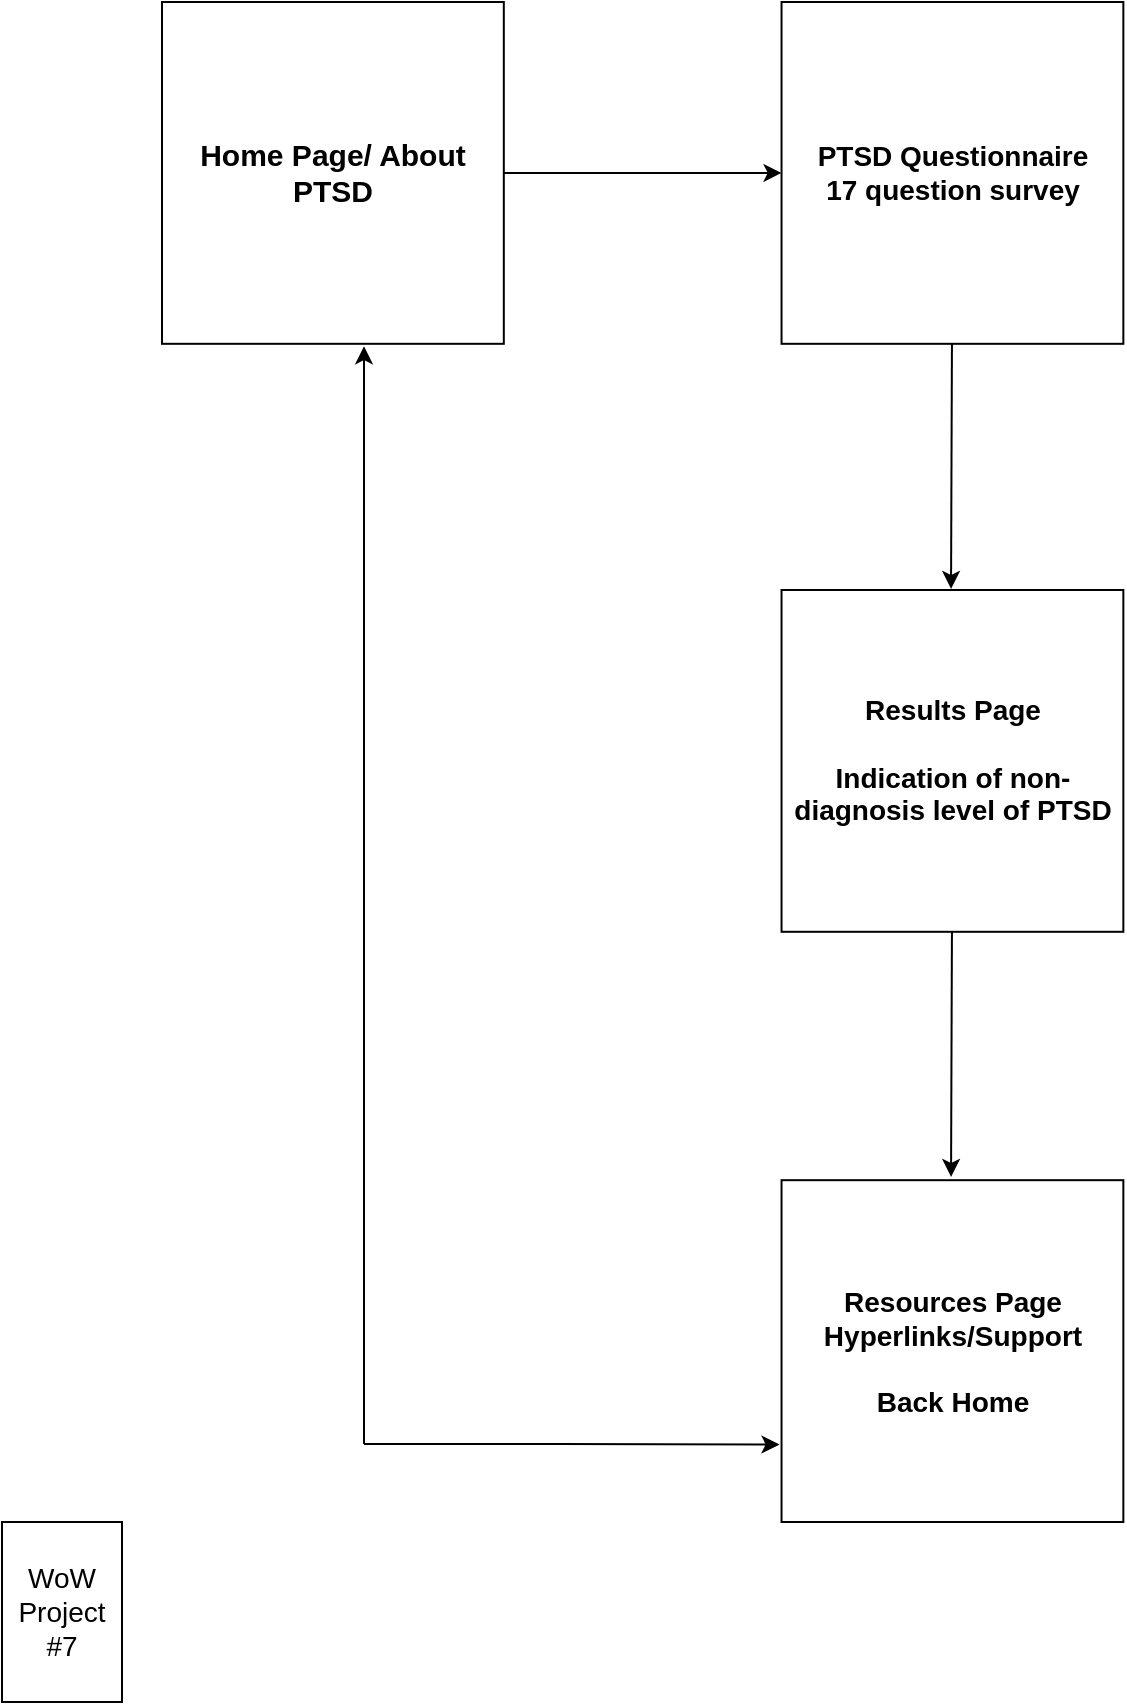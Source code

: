 <mxfile version="15.7.3" type="github"><diagram id="ASu-VWkA4k6OT2YUPPeX" name="Page-1"><mxGraphModel dx="1433" dy="880" grid="0" gridSize="10" guides="1" tooltips="1" connect="1" arrows="1" fold="1" page="1" pageScale="1" pageWidth="850" pageHeight="1100" background="none" math="0" shadow="0"><root><mxCell id="0"/><mxCell id="1" parent="0"/><mxCell id="Ad7pjUGwWxSC5xQmbgke-25" value="&lt;div align=&quot;center&quot;&gt;WoW&lt;/div&gt;&lt;div align=&quot;center&quot;&gt;Project #7&lt;br&gt;&lt;/div&gt;" style="rounded=0;whiteSpace=wrap;html=1;labelBorderColor=none;fontSize=14;verticalAlign=middle;rotation=0;" vertex="1" parent="1"><mxGeometry x="90" y="830" width="60" height="90" as="geometry"/></mxCell><mxCell id="Ad7pjUGwWxSC5xQmbgke-1" value="&lt;font style=&quot;font-size: 15px&quot;&gt;&lt;b&gt;Home Page/ About PTSD&lt;br&gt;&lt;/b&gt;&lt;/font&gt;" style="whiteSpace=wrap;html=1;aspect=fixed;" vertex="1" parent="1"><mxGeometry x="170" y="70" width="170.907" height="170.907" as="geometry"/></mxCell><mxCell id="Ad7pjUGwWxSC5xQmbgke-2" value="&lt;div style=&quot;font-size: 14px&quot;&gt;&lt;font style=&quot;font-size: 14px&quot;&gt;&lt;b&gt;&lt;font style=&quot;font-size: 14px&quot;&gt;PTSD Questionnaire&lt;br&gt;&lt;/font&gt;&lt;/b&gt;&lt;/font&gt;&lt;/div&gt;&lt;div style=&quot;font-size: 14px&quot;&gt;&lt;font style=&quot;font-size: 14px&quot;&gt;&lt;b&gt;17 question survey&lt;br&gt;&lt;/b&gt;&lt;/font&gt;&lt;/div&gt;" style="whiteSpace=wrap;html=1;aspect=fixed;" vertex="1" parent="1"><mxGeometry x="479.772" y="70" width="170.907" height="170.907" as="geometry"/></mxCell><mxCell id="Ad7pjUGwWxSC5xQmbgke-5" value="" style="endArrow=classic;html=1;rounded=0;entryX=0;entryY=0.5;entryDx=0;entryDy=0;" edge="1" parent="1" target="Ad7pjUGwWxSC5xQmbgke-2"><mxGeometry x="170" y="70" width="50" height="50" as="geometry"><mxPoint x="340.908" y="155.455" as="sourcePoint"/><mxPoint x="447.726" y="48.636" as="targetPoint"/></mxGeometry></mxCell><mxCell id="Ad7pjUGwWxSC5xQmbgke-9" value="" style="endArrow=classic;html=1;rounded=0;" edge="1" parent="1"><mxGeometry x="179.97" y="-21.09" width="50" height="50" as="geometry"><mxPoint x="564.97" y="240.91" as="sourcePoint"/><mxPoint x="564.514" y="363.455" as="targetPoint"/></mxGeometry></mxCell><mxCell id="Ad7pjUGwWxSC5xQmbgke-11" value="&lt;div style=&quot;font-size: 14px&quot;&gt;&lt;b&gt;&lt;font style=&quot;font-size: 14px&quot;&gt;&lt;font style=&quot;font-size: 14px&quot;&gt;Results Page&lt;br&gt;&lt;/font&gt;&lt;/font&gt;&lt;/b&gt;&lt;/div&gt;&lt;div style=&quot;font-size: 14px&quot;&gt;&lt;b&gt;&lt;font style=&quot;font-size: 14px&quot;&gt;&lt;font style=&quot;font-size: 14px&quot;&gt;&lt;br&gt;&lt;/font&gt;&lt;/font&gt;&lt;/b&gt;&lt;/div&gt;&lt;div style=&quot;font-size: 14px&quot;&gt;&lt;b&gt;&lt;font style=&quot;font-size: 14px&quot;&gt;Indication of non-diagnosis level of PTSD&lt;br&gt;&lt;/font&gt;&lt;/b&gt;&lt;/div&gt;" style="whiteSpace=wrap;html=1;aspect=fixed;" vertex="1" parent="1"><mxGeometry x="479.772" y="363.995" width="170.907" height="170.907" as="geometry"/></mxCell><mxCell id="Ad7pjUGwWxSC5xQmbgke-13" value="&lt;div style=&quot;font-size: 14px&quot;&gt;&lt;b&gt;&lt;font style=&quot;font-size: 14px&quot;&gt;&lt;font style=&quot;font-size: 14px&quot;&gt;Resources Page&lt;/font&gt;&lt;/font&gt;&lt;/b&gt;&lt;/div&gt;&lt;div style=&quot;font-size: 14px&quot;&gt;&lt;b&gt;&lt;font style=&quot;font-size: 14px&quot;&gt;Hyperlinks/Support&lt;br&gt;&lt;/font&gt;&lt;/b&gt;&lt;/div&gt;&lt;div style=&quot;font-size: 14px&quot;&gt;&lt;b&gt;&lt;font style=&quot;font-size: 14px&quot;&gt;&lt;font style=&quot;font-size: 14px&quot;&gt;&lt;br&gt;&lt;/font&gt;&lt;/font&gt;&lt;/b&gt;&lt;/div&gt;&lt;div style=&quot;font-size: 14px&quot;&gt;&lt;b&gt;&lt;font style=&quot;font-size: 14px&quot;&gt;&lt;font style=&quot;font-size: 14px&quot;&gt;Back Home&lt;br&gt;&lt;/font&gt;&lt;/font&gt;&lt;/b&gt;&lt;/div&gt;" style="whiteSpace=wrap;html=1;aspect=fixed;" vertex="1" parent="1"><mxGeometry x="479.772" y="659.091" width="170.907" height="170.907" as="geometry"/></mxCell><mxCell id="Ad7pjUGwWxSC5xQmbgke-20" value="" style="endArrow=classic;html=1;rounded=0;entryX=0.591;entryY=1.007;entryDx=0;entryDy=0;entryPerimeter=0;" edge="1" parent="1" target="Ad7pjUGwWxSC5xQmbgke-1"><mxGeometry x="170" y="70" width="50" height="50" as="geometry"><mxPoint x="271" y="791" as="sourcePoint"/><mxPoint x="276.818" y="326.364" as="targetPoint"/></mxGeometry></mxCell><mxCell id="Ad7pjUGwWxSC5xQmbgke-21" value="" style="endArrow=classic;html=1;rounded=0;entryX=0;entryY=0.75;entryDx=0;entryDy=0;" edge="1" parent="1"><mxGeometry x="169" y="74" width="50" height="50" as="geometry"><mxPoint x="271" y="791" as="sourcePoint"/><mxPoint x="478.772" y="791.271" as="targetPoint"/><Array as="points"><mxPoint x="368" y="791"/></Array></mxGeometry></mxCell><mxCell id="Ad7pjUGwWxSC5xQmbgke-26" value="" style="endArrow=classic;html=1;rounded=0;" edge="1" parent="1"><mxGeometry x="179.97" y="272.9" width="50" height="50" as="geometry"><mxPoint x="564.97" y="534.9" as="sourcePoint"/><mxPoint x="564.514" y="657.445" as="targetPoint"/></mxGeometry></mxCell></root></mxGraphModel></diagram></mxfile>